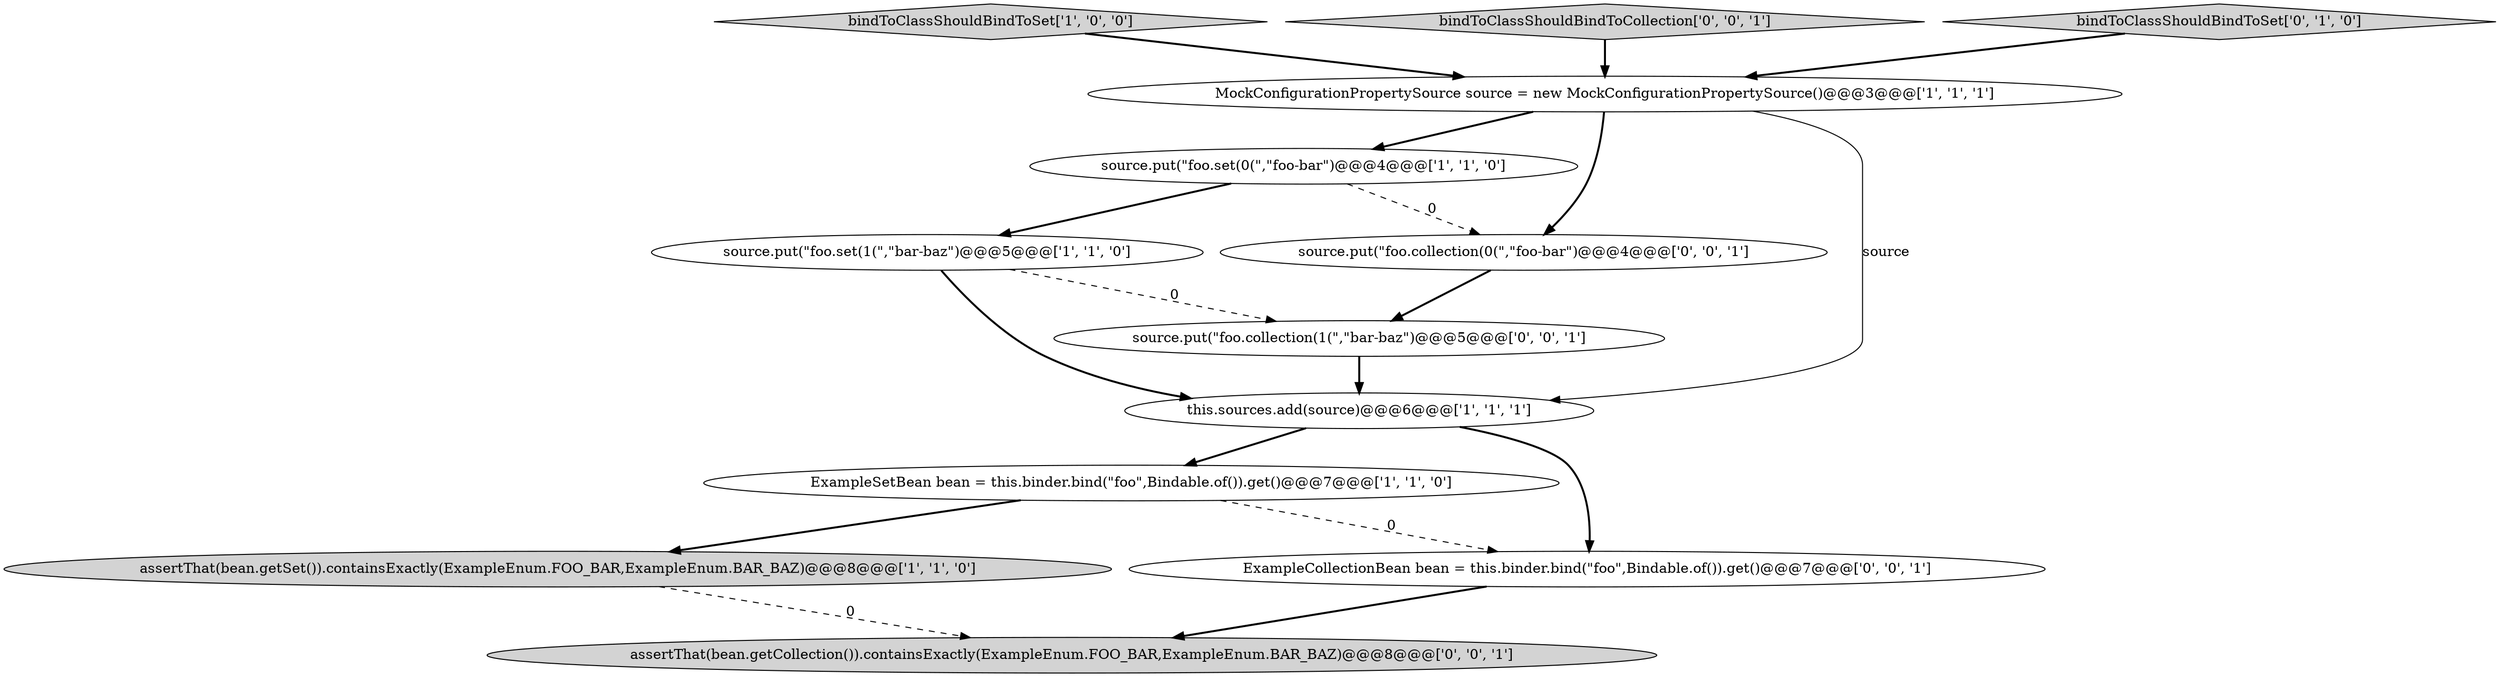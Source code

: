 digraph {
5 [style = filled, label = "bindToClassShouldBindToSet['1', '0', '0']", fillcolor = lightgray, shape = diamond image = "AAA0AAABBB1BBB"];
1 [style = filled, label = "ExampleSetBean bean = this.binder.bind(\"foo\",Bindable.of()).get()@@@7@@@['1', '1', '0']", fillcolor = white, shape = ellipse image = "AAA0AAABBB1BBB"];
4 [style = filled, label = "source.put(\"foo.set(0(\",\"foo-bar\")@@@4@@@['1', '1', '0']", fillcolor = white, shape = ellipse image = "AAA0AAABBB1BBB"];
6 [style = filled, label = "MockConfigurationPropertySource source = new MockConfigurationPropertySource()@@@3@@@['1', '1', '1']", fillcolor = white, shape = ellipse image = "AAA0AAABBB1BBB"];
10 [style = filled, label = "bindToClassShouldBindToCollection['0', '0', '1']", fillcolor = lightgray, shape = diamond image = "AAA0AAABBB3BBB"];
12 [style = filled, label = "ExampleCollectionBean bean = this.binder.bind(\"foo\",Bindable.of()).get()@@@7@@@['0', '0', '1']", fillcolor = white, shape = ellipse image = "AAA0AAABBB3BBB"];
0 [style = filled, label = "source.put(\"foo.set(1(\",\"bar-baz\")@@@5@@@['1', '1', '0']", fillcolor = white, shape = ellipse image = "AAA0AAABBB1BBB"];
11 [style = filled, label = "source.put(\"foo.collection(1(\",\"bar-baz\")@@@5@@@['0', '0', '1']", fillcolor = white, shape = ellipse image = "AAA0AAABBB3BBB"];
3 [style = filled, label = "this.sources.add(source)@@@6@@@['1', '1', '1']", fillcolor = white, shape = ellipse image = "AAA0AAABBB1BBB"];
9 [style = filled, label = "assertThat(bean.getCollection()).containsExactly(ExampleEnum.FOO_BAR,ExampleEnum.BAR_BAZ)@@@8@@@['0', '0', '1']", fillcolor = lightgray, shape = ellipse image = "AAA0AAABBB3BBB"];
7 [style = filled, label = "bindToClassShouldBindToSet['0', '1', '0']", fillcolor = lightgray, shape = diamond image = "AAA0AAABBB2BBB"];
8 [style = filled, label = "source.put(\"foo.collection(0(\",\"foo-bar\")@@@4@@@['0', '0', '1']", fillcolor = white, shape = ellipse image = "AAA0AAABBB3BBB"];
2 [style = filled, label = "assertThat(bean.getSet()).containsExactly(ExampleEnum.FOO_BAR,ExampleEnum.BAR_BAZ)@@@8@@@['1', '1', '0']", fillcolor = lightgray, shape = ellipse image = "AAA0AAABBB1BBB"];
0->3 [style = bold, label=""];
6->8 [style = bold, label=""];
1->12 [style = dashed, label="0"];
6->4 [style = bold, label=""];
1->2 [style = bold, label=""];
0->11 [style = dashed, label="0"];
5->6 [style = bold, label=""];
3->12 [style = bold, label=""];
3->1 [style = bold, label=""];
11->3 [style = bold, label=""];
8->11 [style = bold, label=""];
12->9 [style = bold, label=""];
2->9 [style = dashed, label="0"];
10->6 [style = bold, label=""];
7->6 [style = bold, label=""];
4->0 [style = bold, label=""];
4->8 [style = dashed, label="0"];
6->3 [style = solid, label="source"];
}
